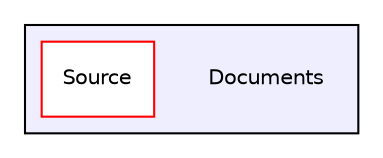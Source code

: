digraph "/home/user/Documents" {
  compound=true
  node [ fontsize="10", fontname="Helvetica"];
  edge [ labelfontsize="10", labelfontname="Helvetica"];
  subgraph clusterdir_f396504afdc959660871b003fa10164d {
    graph [ bgcolor="#eeeeff", pencolor="black", label="" URL="dir_f396504afdc959660871b003fa10164d.html"];
    dir_f396504afdc959660871b003fa10164d [shape=plaintext label="Documents"];
    dir_05cdc4a3ed9ac64d2bc2fdd0b746c72b [shape=box label="Source" color="red" fillcolor="white" style="filled" URL="dir_05cdc4a3ed9ac64d2bc2fdd0b746c72b.html"];
  }
}
